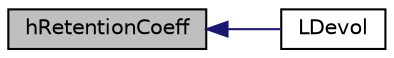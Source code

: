 digraph "hRetentionCoeff"
{
  bgcolor="transparent";
  edge [fontname="Helvetica",fontsize="10",labelfontname="Helvetica",labelfontsize="10"];
  node [fontname="Helvetica",fontsize="10",shape=record];
  rankdir="LR";
  Node1 [label="hRetentionCoeff",height=0.2,width=0.4,color="black", fillcolor="grey75", style="filled", fontcolor="black"];
  Node1 -> Node2 [dir="back",color="midnightblue",fontsize="10",style="solid",fontname="Helvetica"];
  Node2 [label="LDevol",height=0.2,width=0.4,color="black",URL="$a00375.html#a97270235cb0623440a585e8fd1ca3008",tooltip="Return const access to the latent heat of devolatilisation. "];
}
